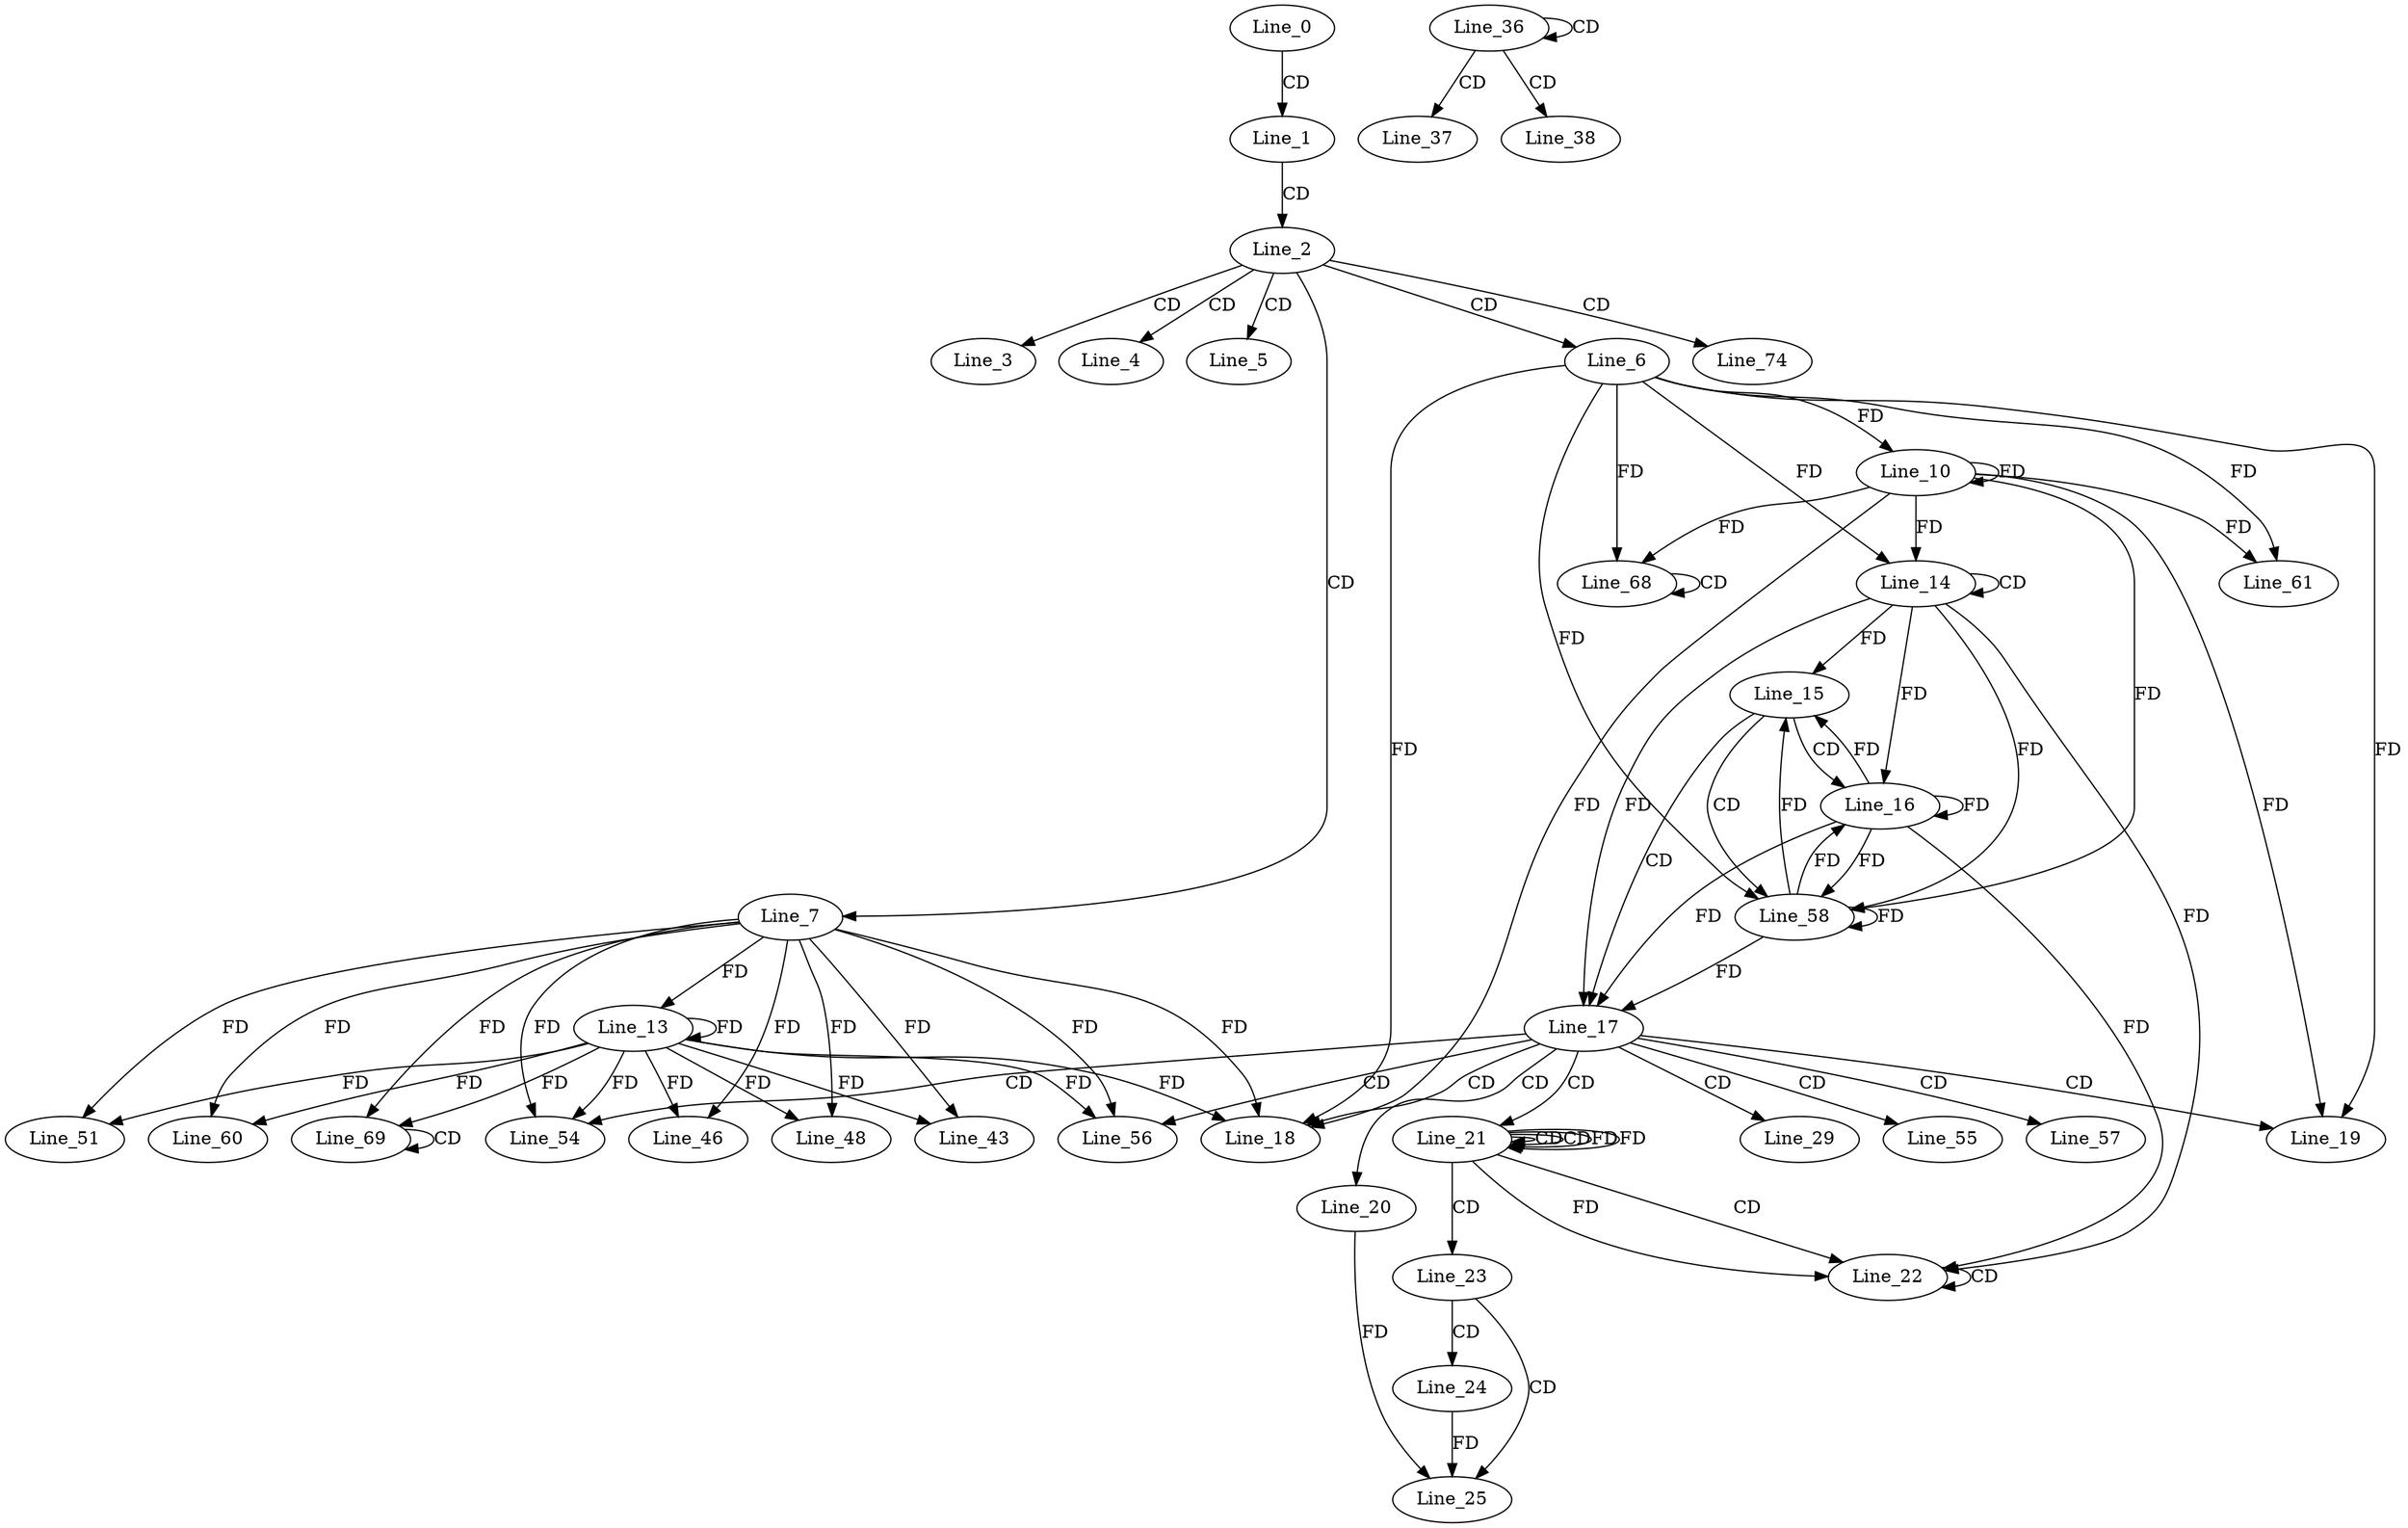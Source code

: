 digraph G {
  Line_0;
  Line_1;
  Line_2;
  Line_3;
  Line_4;
  Line_5;
  Line_6;
  Line_7;
  Line_10;
  Line_13;
  Line_14;
  Line_14;
  Line_15;
  Line_16;
  Line_16;
  Line_17;
  Line_17;
  Line_18;
  Line_18;
  Line_19;
  Line_19;
  Line_20;
  Line_21;
  Line_21;
  Line_21;
  Line_22;
  Line_22;
  Line_23;
  Line_24;
  Line_25;
  Line_29;
  Line_36;
  Line_36;
  Line_37;
  Line_38;
  Line_43;
  Line_46;
  Line_48;
  Line_51;
  Line_54;
  Line_55;
  Line_56;
  Line_57;
  Line_58;
  Line_58;
  Line_60;
  Line_61;
  Line_68;
  Line_68;
  Line_69;
  Line_69;
  Line_74;
  Line_0 -> Line_1 [ label="CD" ];
  Line_1 -> Line_2 [ label="CD" ];
  Line_2 -> Line_3 [ label="CD" ];
  Line_2 -> Line_4 [ label="CD" ];
  Line_2 -> Line_5 [ label="CD" ];
  Line_2 -> Line_6 [ label="CD" ];
  Line_2 -> Line_7 [ label="CD" ];
  Line_6 -> Line_10 [ label="FD" ];
  Line_10 -> Line_10 [ label="FD" ];
  Line_7 -> Line_13 [ label="FD" ];
  Line_13 -> Line_13 [ label="FD" ];
  Line_14 -> Line_14 [ label="CD" ];
  Line_6 -> Line_14 [ label="FD" ];
  Line_10 -> Line_14 [ label="FD" ];
  Line_14 -> Line_15 [ label="FD" ];
  Line_15 -> Line_16 [ label="CD" ];
  Line_16 -> Line_16 [ label="FD" ];
  Line_14 -> Line_16 [ label="FD" ];
  Line_15 -> Line_17 [ label="CD" ];
  Line_16 -> Line_17 [ label="FD" ];
  Line_14 -> Line_17 [ label="FD" ];
  Line_17 -> Line_18 [ label="CD" ];
  Line_7 -> Line_18 [ label="FD" ];
  Line_13 -> Line_18 [ label="FD" ];
  Line_6 -> Line_18 [ label="FD" ];
  Line_10 -> Line_18 [ label="FD" ];
  Line_17 -> Line_19 [ label="CD" ];
  Line_6 -> Line_19 [ label="FD" ];
  Line_10 -> Line_19 [ label="FD" ];
  Line_17 -> Line_20 [ label="CD" ];
  Line_17 -> Line_21 [ label="CD" ];
  Line_21 -> Line_21 [ label="CD" ];
  Line_21 -> Line_21 [ label="CD" ];
  Line_21 -> Line_21 [ label="FD" ];
  Line_21 -> Line_22 [ label="CD" ];
  Line_22 -> Line_22 [ label="CD" ];
  Line_16 -> Line_22 [ label="FD" ];
  Line_14 -> Line_22 [ label="FD" ];
  Line_21 -> Line_22 [ label="FD" ];
  Line_21 -> Line_23 [ label="CD" ];
  Line_23 -> Line_24 [ label="CD" ];
  Line_23 -> Line_25 [ label="CD" ];
  Line_20 -> Line_25 [ label="FD" ];
  Line_24 -> Line_25 [ label="FD" ];
  Line_17 -> Line_29 [ label="CD" ];
  Line_36 -> Line_36 [ label="CD" ];
  Line_36 -> Line_37 [ label="CD" ];
  Line_36 -> Line_38 [ label="CD" ];
  Line_7 -> Line_43 [ label="FD" ];
  Line_13 -> Line_43 [ label="FD" ];
  Line_7 -> Line_46 [ label="FD" ];
  Line_13 -> Line_46 [ label="FD" ];
  Line_7 -> Line_48 [ label="FD" ];
  Line_13 -> Line_48 [ label="FD" ];
  Line_7 -> Line_51 [ label="FD" ];
  Line_13 -> Line_51 [ label="FD" ];
  Line_17 -> Line_54 [ label="CD" ];
  Line_7 -> Line_54 [ label="FD" ];
  Line_13 -> Line_54 [ label="FD" ];
  Line_17 -> Line_55 [ label="CD" ];
  Line_17 -> Line_56 [ label="CD" ];
  Line_7 -> Line_56 [ label="FD" ];
  Line_13 -> Line_56 [ label="FD" ];
  Line_17 -> Line_57 [ label="CD" ];
  Line_15 -> Line_58 [ label="CD" ];
  Line_16 -> Line_58 [ label="FD" ];
  Line_58 -> Line_58 [ label="FD" ];
  Line_14 -> Line_58 [ label="FD" ];
  Line_6 -> Line_58 [ label="FD" ];
  Line_10 -> Line_58 [ label="FD" ];
  Line_7 -> Line_60 [ label="FD" ];
  Line_13 -> Line_60 [ label="FD" ];
  Line_6 -> Line_61 [ label="FD" ];
  Line_10 -> Line_61 [ label="FD" ];
  Line_6 -> Line_68 [ label="FD" ];
  Line_10 -> Line_68 [ label="FD" ];
  Line_68 -> Line_68 [ label="CD" ];
  Line_7 -> Line_69 [ label="FD" ];
  Line_13 -> Line_69 [ label="FD" ];
  Line_69 -> Line_69 [ label="CD" ];
  Line_2 -> Line_74 [ label="CD" ];
  Line_16 -> Line_15 [ label="FD" ];
  Line_58 -> Line_15 [ label="FD" ];
  Line_58 -> Line_16 [ label="FD" ];
  Line_58 -> Line_17 [ label="FD" ];
  Line_21 -> Line_21 [ label="FD" ];
}

